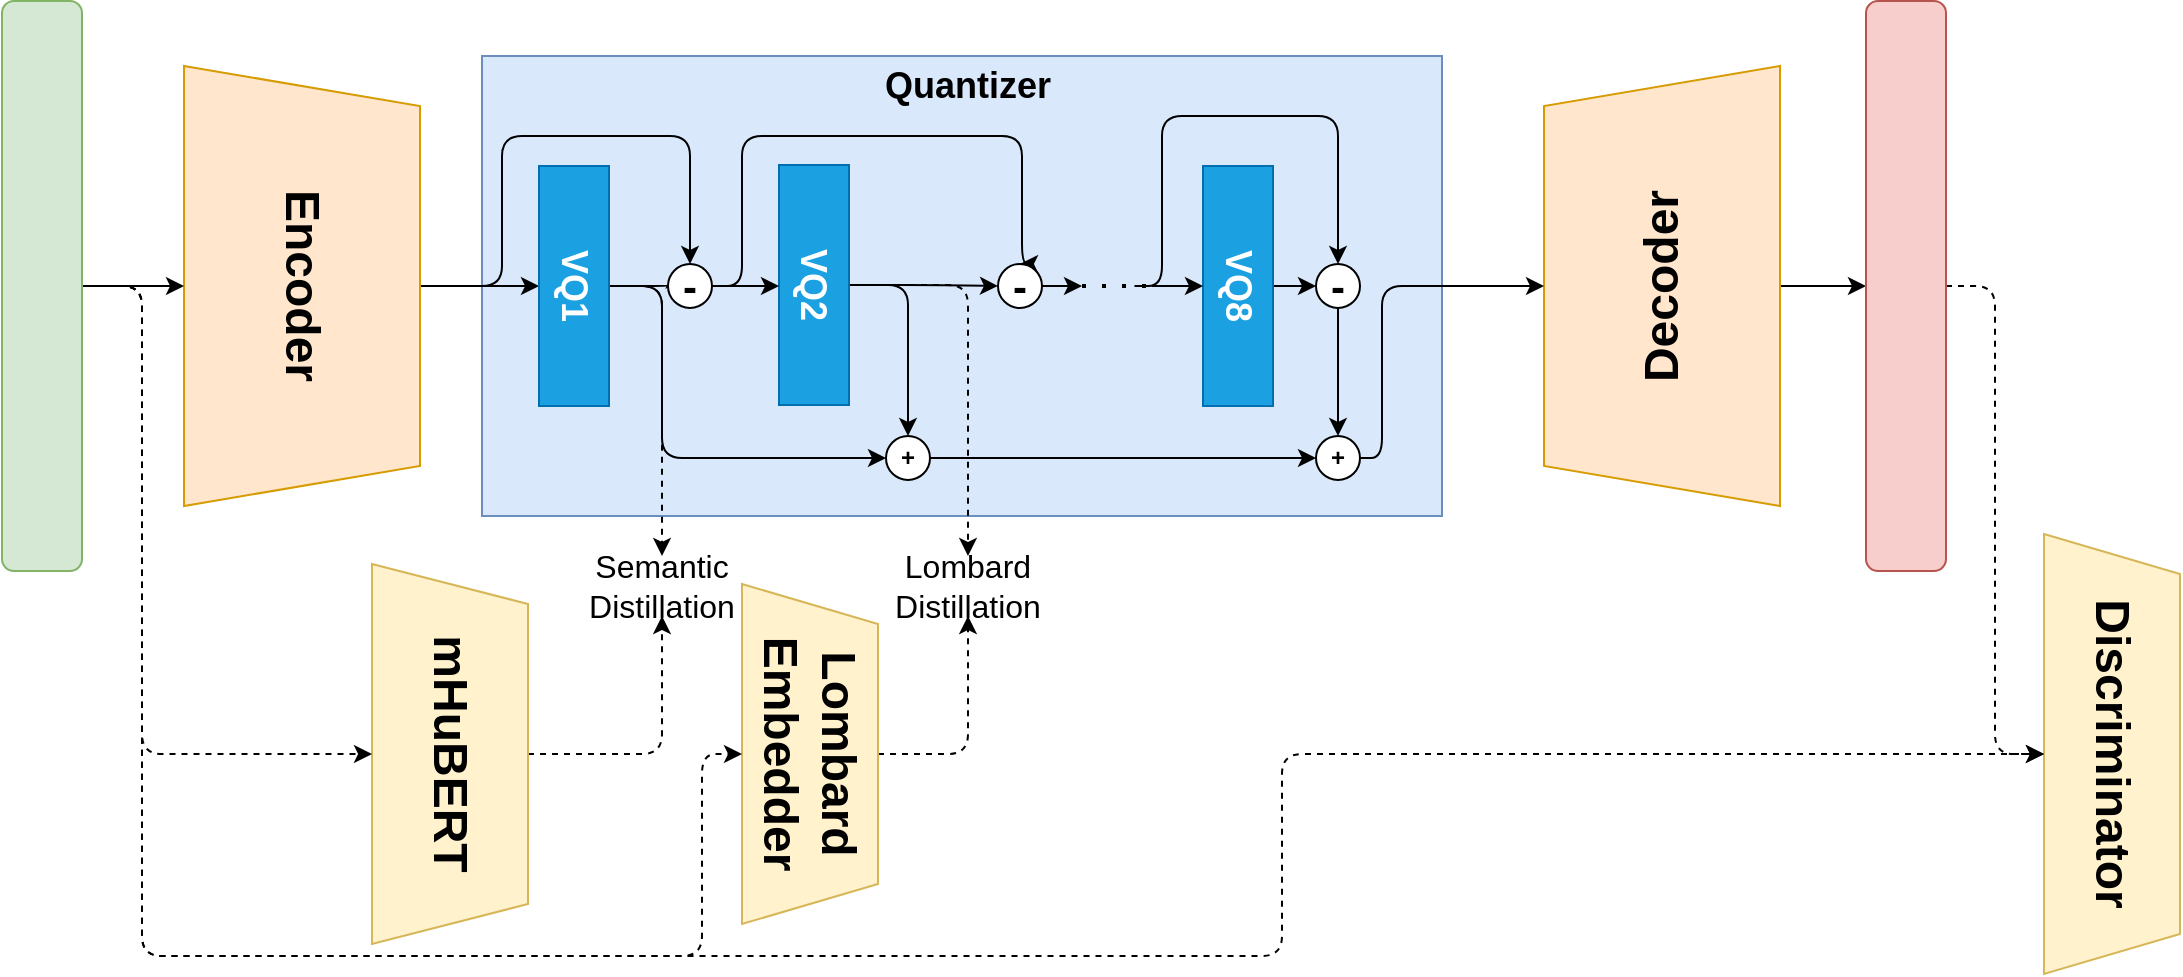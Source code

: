 <mxfile version="26.0.11">
  <diagram name="Page-1" id="NtRInAmk1aR9rPnv3w39">
    <mxGraphModel dx="1562" dy="833" grid="1" gridSize="10" guides="1" tooltips="1" connect="1" arrows="1" fold="1" page="1" pageScale="1" pageWidth="1169" pageHeight="827" math="0" shadow="0">
      <root>
        <mxCell id="0" />
        <mxCell id="1" parent="0" />
        <mxCell id="ek2Kx4IxuASS3qcadk8D-7" value="" style="rounded=0;whiteSpace=wrap;html=1;align=center;fillColor=#dae8fc;strokeColor=#6c8ebf;" vertex="1" parent="1">
          <mxGeometry x="287" y="203" width="480" height="230" as="geometry" />
        </mxCell>
        <mxCell id="ek2Kx4IxuASS3qcadk8D-18" style="edgeStyle=orthogonalEdgeStyle;rounded=1;orthogonalLoop=1;jettySize=auto;html=1;exitX=0.5;exitY=0;exitDx=0;exitDy=0;entryX=0.5;entryY=1;entryDx=0;entryDy=0;" edge="1" parent="1" source="ek2Kx4IxuASS3qcadk8D-6" target="ek2Kx4IxuASS3qcadk8D-12">
          <mxGeometry relative="1" as="geometry" />
        </mxCell>
        <mxCell id="ek2Kx4IxuASS3qcadk8D-62" style="edgeStyle=orthogonalEdgeStyle;rounded=1;orthogonalLoop=1;jettySize=auto;html=1;exitX=0.5;exitY=0;exitDx=0;exitDy=0;entryX=0.5;entryY=0;entryDx=0;entryDy=0;" edge="1" parent="1" source="ek2Kx4IxuASS3qcadk8D-6" target="ek2Kx4IxuASS3qcadk8D-34">
          <mxGeometry relative="1" as="geometry">
            <Array as="points">
              <mxPoint x="297" y="318" />
              <mxPoint x="297" y="243" />
              <mxPoint x="391" y="243" />
            </Array>
          </mxGeometry>
        </mxCell>
        <mxCell id="ek2Kx4IxuASS3qcadk8D-6" value="&lt;h1&gt;Encoder&lt;/h1&gt;" style="shape=trapezoid;perimeter=trapezoidPerimeter;whiteSpace=wrap;html=1;fixedSize=1;rotation=90;fillColor=#ffe6cc;strokeColor=#d79b00;" vertex="1" parent="1">
          <mxGeometry x="87" y="259" width="220" height="118" as="geometry" />
        </mxCell>
        <mxCell id="ek2Kx4IxuASS3qcadk8D-41" style="edgeStyle=orthogonalEdgeStyle;rounded=1;orthogonalLoop=1;jettySize=auto;html=1;exitX=0.5;exitY=1;exitDx=0;exitDy=0;entryX=0;entryY=0.5;entryDx=0;entryDy=0;" edge="1" parent="1" source="ek2Kx4IxuASS3qcadk8D-8" target="ek2Kx4IxuASS3qcadk8D-23">
          <mxGeometry relative="1" as="geometry" />
        </mxCell>
        <mxCell id="ek2Kx4IxuASS3qcadk8D-8" value="&lt;h1&gt;Decoder&lt;/h1&gt;" style="shape=trapezoid;perimeter=trapezoidPerimeter;whiteSpace=wrap;html=1;fixedSize=1;rotation=-90;fillColor=#ffe6cc;strokeColor=#d79b00;" vertex="1" parent="1">
          <mxGeometry x="767" y="259" width="220" height="118" as="geometry" />
        </mxCell>
        <mxCell id="ek2Kx4IxuASS3qcadk8D-10" value="&lt;h1&gt;Discriminator&lt;/h1&gt;" style="shape=trapezoid;perimeter=trapezoidPerimeter;whiteSpace=wrap;html=1;fixedSize=1;rotation=90;fillColor=#fff2cc;strokeColor=#d6b656;" vertex="1" parent="1">
          <mxGeometry x="992" y="518" width="220" height="68" as="geometry" />
        </mxCell>
        <mxCell id="ek2Kx4IxuASS3qcadk8D-46" style="edgeStyle=orthogonalEdgeStyle;rounded=1;orthogonalLoop=1;jettySize=auto;html=1;exitX=0.5;exitY=0;exitDx=0;exitDy=0;entryX=0;entryY=0;entryDx=0;entryDy=0;" edge="1" parent="1" source="ek2Kx4IxuASS3qcadk8D-12" target="ek2Kx4IxuASS3qcadk8D-34">
          <mxGeometry relative="1" as="geometry" />
        </mxCell>
        <mxCell id="ek2Kx4IxuASS3qcadk8D-57" style="edgeStyle=orthogonalEdgeStyle;rounded=1;orthogonalLoop=1;jettySize=auto;html=1;exitX=0.5;exitY=0;exitDx=0;exitDy=0;entryX=0;entryY=0.5;entryDx=0;entryDy=0;" edge="1" parent="1" source="ek2Kx4IxuASS3qcadk8D-12" target="ek2Kx4IxuASS3qcadk8D-49">
          <mxGeometry relative="1" as="geometry">
            <Array as="points">
              <mxPoint x="377" y="318" />
              <mxPoint x="377" y="404" />
            </Array>
          </mxGeometry>
        </mxCell>
        <mxCell id="ek2Kx4IxuASS3qcadk8D-70" style="edgeStyle=orthogonalEdgeStyle;rounded=1;orthogonalLoop=1;jettySize=auto;html=1;exitX=0.5;exitY=0;exitDx=0;exitDy=0;dashed=1;" edge="1" parent="1" source="ek2Kx4IxuASS3qcadk8D-12" target="ek2Kx4IxuASS3qcadk8D-66">
          <mxGeometry relative="1" as="geometry" />
        </mxCell>
        <mxCell id="ek2Kx4IxuASS3qcadk8D-12" value="&lt;h2&gt;VQ1&lt;/h2&gt;" style="rounded=0;whiteSpace=wrap;html=1;rotation=90;fillColor=#1ba1e2;strokeColor=#006EAF;fontColor=#ffffff;" vertex="1" parent="1">
          <mxGeometry x="273" y="300.5" width="120" height="35" as="geometry" />
        </mxCell>
        <mxCell id="ek2Kx4IxuASS3qcadk8D-53" style="edgeStyle=orthogonalEdgeStyle;rounded=1;orthogonalLoop=1;jettySize=auto;html=1;exitX=0.5;exitY=0;exitDx=0;exitDy=0;entryX=0;entryY=0.5;entryDx=0;entryDy=0;" edge="1" parent="1" source="ek2Kx4IxuASS3qcadk8D-13" target="ek2Kx4IxuASS3qcadk8D-52">
          <mxGeometry relative="1" as="geometry" />
        </mxCell>
        <mxCell id="ek2Kx4IxuASS3qcadk8D-58" style="edgeStyle=orthogonalEdgeStyle;rounded=1;orthogonalLoop=1;jettySize=auto;html=1;exitX=0.5;exitY=0;exitDx=0;exitDy=0;entryX=0.5;entryY=0;entryDx=0;entryDy=0;" edge="1" parent="1" source="ek2Kx4IxuASS3qcadk8D-13" target="ek2Kx4IxuASS3qcadk8D-49">
          <mxGeometry relative="1" as="geometry">
            <Array as="points">
              <mxPoint x="500" y="318" />
            </Array>
          </mxGeometry>
        </mxCell>
        <mxCell id="ek2Kx4IxuASS3qcadk8D-73" style="edgeStyle=orthogonalEdgeStyle;rounded=1;orthogonalLoop=1;jettySize=auto;html=1;exitX=0.5;exitY=0;exitDx=0;exitDy=0;entryX=0.5;entryY=0;entryDx=0;entryDy=0;dashed=1;" edge="1" parent="1" source="ek2Kx4IxuASS3qcadk8D-13" target="ek2Kx4IxuASS3qcadk8D-72">
          <mxGeometry relative="1" as="geometry">
            <Array as="points">
              <mxPoint x="530" y="318" />
            </Array>
          </mxGeometry>
        </mxCell>
        <mxCell id="ek2Kx4IxuASS3qcadk8D-13" value="&lt;h2&gt;VQ2&lt;/h2&gt;" style="rounded=0;whiteSpace=wrap;html=1;rotation=90;fillColor=#1ba1e2;fontColor=#ffffff;strokeColor=#006EAF;" vertex="1" parent="1">
          <mxGeometry x="393" y="300" width="120" height="35" as="geometry" />
        </mxCell>
        <mxCell id="ek2Kx4IxuASS3qcadk8D-76" style="edgeStyle=orthogonalEdgeStyle;rounded=1;orthogonalLoop=1;jettySize=auto;html=1;exitX=0.5;exitY=0;exitDx=0;exitDy=0;entryX=0;entryY=0.5;entryDx=0;entryDy=0;" edge="1" parent="1" source="ek2Kx4IxuASS3qcadk8D-14" target="ek2Kx4IxuASS3qcadk8D-75">
          <mxGeometry relative="1" as="geometry" />
        </mxCell>
        <mxCell id="ek2Kx4IxuASS3qcadk8D-14" value="&lt;h2&gt;VQ8&lt;/h2&gt;" style="rounded=0;whiteSpace=wrap;html=1;rotation=90;fillColor=#1ba1e2;fontColor=#ffffff;strokeColor=#006EAF;" vertex="1" parent="1">
          <mxGeometry x="605" y="300.5" width="120" height="35" as="geometry" />
        </mxCell>
        <mxCell id="ek2Kx4IxuASS3qcadk8D-67" style="edgeStyle=orthogonalEdgeStyle;rounded=1;orthogonalLoop=1;jettySize=auto;html=1;exitX=0.5;exitY=0;exitDx=0;exitDy=0;entryX=0.5;entryY=1;entryDx=0;entryDy=0;dashed=1;" edge="1" parent="1" source="ek2Kx4IxuASS3qcadk8D-15" target="ek2Kx4IxuASS3qcadk8D-66">
          <mxGeometry relative="1" as="geometry" />
        </mxCell>
        <mxCell id="ek2Kx4IxuASS3qcadk8D-15" value="&lt;h1&gt;mHuBERT&lt;/h1&gt;" style="shape=trapezoid;perimeter=trapezoidPerimeter;whiteSpace=wrap;html=1;fixedSize=1;rotation=90;fillColor=#fff2cc;strokeColor=#d6b656;" vertex="1" parent="1">
          <mxGeometry x="176" y="513" width="190" height="78" as="geometry" />
        </mxCell>
        <mxCell id="ek2Kx4IxuASS3qcadk8D-74" style="edgeStyle=orthogonalEdgeStyle;rounded=1;orthogonalLoop=1;jettySize=auto;html=1;exitX=0.5;exitY=0;exitDx=0;exitDy=0;entryX=0.5;entryY=1;entryDx=0;entryDy=0;dashed=1;" edge="1" parent="1" source="ek2Kx4IxuASS3qcadk8D-16" target="ek2Kx4IxuASS3qcadk8D-72">
          <mxGeometry relative="1" as="geometry" />
        </mxCell>
        <mxCell id="ek2Kx4IxuASS3qcadk8D-16" value="&lt;h1&gt;Lombard Embedder&lt;br&gt;&lt;/h1&gt;" style="shape=trapezoid;perimeter=trapezoidPerimeter;whiteSpace=wrap;html=1;fixedSize=1;rotation=90;fillColor=#fff2cc;strokeColor=#d6b656;" vertex="1" parent="1">
          <mxGeometry x="366" y="518" width="170" height="68" as="geometry" />
        </mxCell>
        <mxCell id="ek2Kx4IxuASS3qcadk8D-27" style="edgeStyle=orthogonalEdgeStyle;rounded=1;orthogonalLoop=1;jettySize=auto;html=1;exitX=1;exitY=0.5;exitDx=0;exitDy=0;entryX=0.5;entryY=1;entryDx=0;entryDy=0;" edge="1" parent="1" source="ek2Kx4IxuASS3qcadk8D-22" target="ek2Kx4IxuASS3qcadk8D-6">
          <mxGeometry relative="1" as="geometry" />
        </mxCell>
        <mxCell id="ek2Kx4IxuASS3qcadk8D-28" style="edgeStyle=orthogonalEdgeStyle;rounded=1;orthogonalLoop=1;jettySize=auto;html=1;exitX=1;exitY=0.5;exitDx=0;exitDy=0;entryX=0.5;entryY=1;entryDx=0;entryDy=0;dashed=1;" edge="1" parent="1" source="ek2Kx4IxuASS3qcadk8D-22" target="ek2Kx4IxuASS3qcadk8D-15">
          <mxGeometry relative="1" as="geometry">
            <Array as="points">
              <mxPoint x="117" y="318" />
              <mxPoint x="117" y="552" />
            </Array>
          </mxGeometry>
        </mxCell>
        <mxCell id="ek2Kx4IxuASS3qcadk8D-29" style="edgeStyle=orthogonalEdgeStyle;rounded=1;orthogonalLoop=1;jettySize=auto;html=1;exitX=1;exitY=0.5;exitDx=0;exitDy=0;entryX=0.5;entryY=1;entryDx=0;entryDy=0;dashed=1;" edge="1" parent="1" source="ek2Kx4IxuASS3qcadk8D-22" target="ek2Kx4IxuASS3qcadk8D-16">
          <mxGeometry relative="1" as="geometry">
            <Array as="points">
              <mxPoint x="117" y="318" />
              <mxPoint x="117" y="653" />
              <mxPoint x="397" y="653" />
              <mxPoint x="397" y="552" />
            </Array>
          </mxGeometry>
        </mxCell>
        <mxCell id="ek2Kx4IxuASS3qcadk8D-43" style="edgeStyle=orthogonalEdgeStyle;rounded=1;orthogonalLoop=1;jettySize=auto;html=1;exitX=1;exitY=0.5;exitDx=0;exitDy=0;entryX=0.5;entryY=1;entryDx=0;entryDy=0;dashed=1;" edge="1" parent="1" source="ek2Kx4IxuASS3qcadk8D-22" target="ek2Kx4IxuASS3qcadk8D-10">
          <mxGeometry relative="1" as="geometry">
            <Array as="points">
              <mxPoint x="117" y="318" />
              <mxPoint x="117" y="653" />
              <mxPoint x="687" y="653" />
              <mxPoint x="687" y="552" />
            </Array>
          </mxGeometry>
        </mxCell>
        <mxCell id="ek2Kx4IxuASS3qcadk8D-22" value="" style="rounded=1;whiteSpace=wrap;html=1;fillColor=#d5e8d4;strokeColor=#82b366;" vertex="1" parent="1">
          <mxGeometry x="47" y="175.5" width="40" height="285" as="geometry" />
        </mxCell>
        <mxCell id="ek2Kx4IxuASS3qcadk8D-42" style="edgeStyle=orthogonalEdgeStyle;rounded=1;orthogonalLoop=1;jettySize=auto;html=1;exitX=1;exitY=0.5;exitDx=0;exitDy=0;entryX=0.5;entryY=1;entryDx=0;entryDy=0;dashed=1;" edge="1" parent="1" source="ek2Kx4IxuASS3qcadk8D-23" target="ek2Kx4IxuASS3qcadk8D-10">
          <mxGeometry relative="1" as="geometry" />
        </mxCell>
        <mxCell id="ek2Kx4IxuASS3qcadk8D-23" value="" style="rounded=1;whiteSpace=wrap;html=1;fillColor=#f8cecc;strokeColor=#b85450;" vertex="1" parent="1">
          <mxGeometry x="979" y="175.5" width="40" height="285" as="geometry" />
        </mxCell>
        <mxCell id="ek2Kx4IxuASS3qcadk8D-47" style="edgeStyle=orthogonalEdgeStyle;rounded=1;orthogonalLoop=1;jettySize=auto;html=1;exitX=1;exitY=0.5;exitDx=0;exitDy=0;entryX=0.5;entryY=1;entryDx=0;entryDy=0;" edge="1" parent="1" source="ek2Kx4IxuASS3qcadk8D-34" target="ek2Kx4IxuASS3qcadk8D-13">
          <mxGeometry relative="1" as="geometry" />
        </mxCell>
        <mxCell id="ek2Kx4IxuASS3qcadk8D-63" style="edgeStyle=orthogonalEdgeStyle;rounded=1;orthogonalLoop=1;jettySize=auto;html=1;exitX=1;exitY=0.5;exitDx=0;exitDy=0;entryX=0.5;entryY=0;entryDx=0;entryDy=0;" edge="1" parent="1" source="ek2Kx4IxuASS3qcadk8D-34" target="ek2Kx4IxuASS3qcadk8D-52">
          <mxGeometry relative="1" as="geometry">
            <Array as="points">
              <mxPoint x="417" y="318" />
              <mxPoint x="417" y="243" />
              <mxPoint x="557" y="243" />
            </Array>
          </mxGeometry>
        </mxCell>
        <mxCell id="ek2Kx4IxuASS3qcadk8D-34" value="&lt;b&gt;&lt;font style=&quot;font-size: 21px;&quot;&gt;-&lt;/font&gt;&lt;/b&gt;" style="ellipse;whiteSpace=wrap;html=1;aspect=fixed;rounded=1;align=center;" vertex="1" parent="1">
          <mxGeometry x="380" y="307" width="22" height="22" as="geometry" />
        </mxCell>
        <mxCell id="ek2Kx4IxuASS3qcadk8D-39" value="&lt;b&gt;&lt;font style=&quot;font-size: 18px;&quot;&gt;Quantizer&lt;/font&gt;&lt;/b&gt;" style="text;html=1;align=center;verticalAlign=middle;whiteSpace=wrap;rounded=0;" vertex="1" parent="1">
          <mxGeometry x="465" y="203" width="130" height="30" as="geometry" />
        </mxCell>
        <mxCell id="ek2Kx4IxuASS3qcadk8D-61" style="edgeStyle=orthogonalEdgeStyle;rounded=1;orthogonalLoop=1;jettySize=auto;html=1;exitX=1;exitY=0.5;exitDx=0;exitDy=0;entryX=0;entryY=0.5;entryDx=0;entryDy=0;" edge="1" parent="1" source="ek2Kx4IxuASS3qcadk8D-49" target="ek2Kx4IxuASS3qcadk8D-59">
          <mxGeometry relative="1" as="geometry" />
        </mxCell>
        <mxCell id="ek2Kx4IxuASS3qcadk8D-49" value="&lt;b&gt;+&lt;/b&gt;" style="ellipse;whiteSpace=wrap;html=1;aspect=fixed;rounded=1;align=center;" vertex="1" parent="1">
          <mxGeometry x="489" y="393" width="22" height="22" as="geometry" />
        </mxCell>
        <mxCell id="ek2Kx4IxuASS3qcadk8D-52" value="&lt;b&gt;&lt;font style=&quot;font-size: 21px;&quot;&gt;-&lt;/font&gt;&lt;/b&gt;" style="ellipse;whiteSpace=wrap;html=1;aspect=fixed;rounded=1;align=center;" vertex="1" parent="1">
          <mxGeometry x="545" y="307" width="22" height="22" as="geometry" />
        </mxCell>
        <mxCell id="ek2Kx4IxuASS3qcadk8D-65" style="edgeStyle=orthogonalEdgeStyle;rounded=1;orthogonalLoop=1;jettySize=auto;html=1;exitX=1;exitY=0.5;exitDx=0;exitDy=0;curved=0;" edge="1" parent="1" source="ek2Kx4IxuASS3qcadk8D-59" target="ek2Kx4IxuASS3qcadk8D-8">
          <mxGeometry relative="1" as="geometry">
            <Array as="points">
              <mxPoint x="737" y="404" />
              <mxPoint x="737" y="318" />
            </Array>
          </mxGeometry>
        </mxCell>
        <mxCell id="ek2Kx4IxuASS3qcadk8D-59" value="&lt;b&gt;+&lt;/b&gt;" style="ellipse;whiteSpace=wrap;html=1;aspect=fixed;rounded=1;align=center;" vertex="1" parent="1">
          <mxGeometry x="704" y="393" width="22" height="22" as="geometry" />
        </mxCell>
        <mxCell id="ek2Kx4IxuASS3qcadk8D-66" value="&lt;div&gt;&lt;font style=&quot;font-size: 16px;&quot;&gt;Semantic&lt;/font&gt;&lt;/div&gt;&lt;div&gt;&lt;font style=&quot;font-size: 16px;&quot;&gt;&lt;font&gt;Distillation&lt;/font&gt;&lt;font&gt;&lt;br&gt;&lt;/font&gt;&lt;/font&gt;&lt;/div&gt;" style="text;html=1;align=center;verticalAlign=middle;whiteSpace=wrap;rounded=0;" vertex="1" parent="1">
          <mxGeometry x="334" y="453" width="86" height="30" as="geometry" />
        </mxCell>
        <mxCell id="ek2Kx4IxuASS3qcadk8D-72" value="&lt;div&gt;&lt;font style=&quot;font-size: 16px;&quot;&gt;Lombard&lt;/font&gt;&lt;/div&gt;&lt;div&gt;&lt;font style=&quot;font-size: 16px;&quot;&gt;&lt;font&gt;Distillation&lt;/font&gt;&lt;font&gt;&lt;br&gt;&lt;/font&gt;&lt;/font&gt;&lt;/div&gt;" style="text;html=1;align=center;verticalAlign=middle;whiteSpace=wrap;rounded=0;" vertex="1" parent="1">
          <mxGeometry x="487" y="453" width="86" height="30" as="geometry" />
        </mxCell>
        <mxCell id="ek2Kx4IxuASS3qcadk8D-84" style="edgeStyle=orthogonalEdgeStyle;rounded=1;orthogonalLoop=1;jettySize=auto;html=1;exitX=0.5;exitY=1;exitDx=0;exitDy=0;" edge="1" parent="1" source="ek2Kx4IxuASS3qcadk8D-75" target="ek2Kx4IxuASS3qcadk8D-59">
          <mxGeometry relative="1" as="geometry" />
        </mxCell>
        <mxCell id="ek2Kx4IxuASS3qcadk8D-75" value="&lt;b&gt;&lt;font style=&quot;font-size: 21px;&quot;&gt;-&lt;/font&gt;&lt;/b&gt;" style="ellipse;whiteSpace=wrap;html=1;aspect=fixed;rounded=1;align=center;" vertex="1" parent="1">
          <mxGeometry x="704" y="307" width="22" height="22" as="geometry" />
        </mxCell>
        <mxCell id="ek2Kx4IxuASS3qcadk8D-82" style="edgeStyle=orthogonalEdgeStyle;rounded=1;orthogonalLoop=1;jettySize=auto;html=1;exitX=1;exitY=0.5;exitDx=0;exitDy=0;exitPerimeter=0;entryX=0.5;entryY=1;entryDx=0;entryDy=0;" edge="1" parent="1" source="ek2Kx4IxuASS3qcadk8D-78" target="ek2Kx4IxuASS3qcadk8D-14">
          <mxGeometry relative="1" as="geometry" />
        </mxCell>
        <mxCell id="ek2Kx4IxuASS3qcadk8D-83" style="edgeStyle=orthogonalEdgeStyle;rounded=1;orthogonalLoop=1;jettySize=auto;html=1;exitX=0.75;exitY=0.5;exitDx=0;exitDy=0;exitPerimeter=0;entryX=0.5;entryY=0;entryDx=0;entryDy=0;" edge="1" parent="1" source="ek2Kx4IxuASS3qcadk8D-78" target="ek2Kx4IxuASS3qcadk8D-75">
          <mxGeometry relative="1" as="geometry">
            <Array as="points">
              <mxPoint x="627" y="318" />
              <mxPoint x="627" y="233" />
              <mxPoint x="715" y="233" />
            </Array>
          </mxGeometry>
        </mxCell>
        <mxCell id="ek2Kx4IxuASS3qcadk8D-78" value="" style="line;strokeWidth=2;html=1;rounded=1;dashed=1;dashPattern=1 4;" vertex="1" parent="1">
          <mxGeometry x="587" y="313" width="35" height="10" as="geometry" />
        </mxCell>
        <mxCell id="ek2Kx4IxuASS3qcadk8D-81" style="edgeStyle=orthogonalEdgeStyle;rounded=1;orthogonalLoop=1;jettySize=auto;html=1;exitX=1;exitY=0.5;exitDx=0;exitDy=0;entryX=0;entryY=0.5;entryDx=0;entryDy=0;entryPerimeter=0;" edge="1" parent="1" source="ek2Kx4IxuASS3qcadk8D-52" target="ek2Kx4IxuASS3qcadk8D-78">
          <mxGeometry relative="1" as="geometry" />
        </mxCell>
      </root>
    </mxGraphModel>
  </diagram>
</mxfile>
